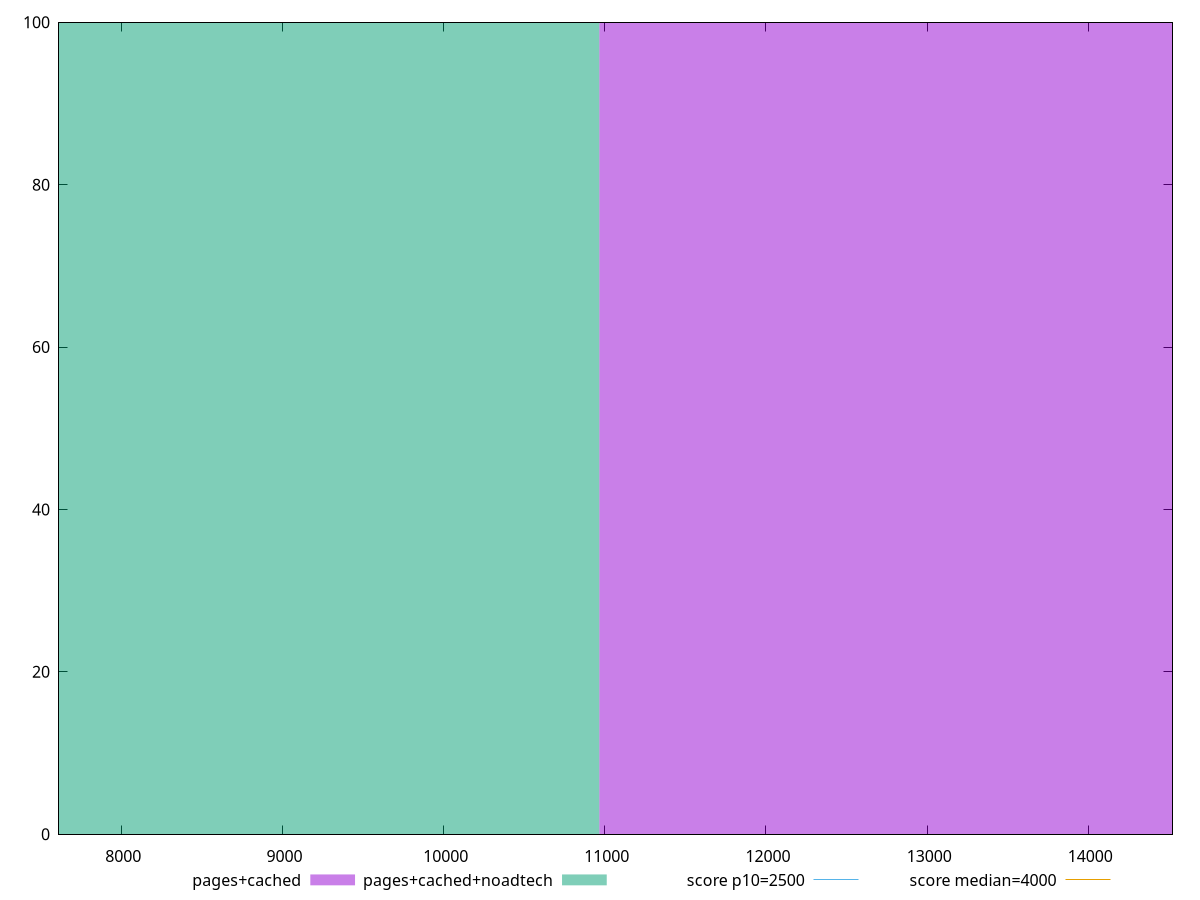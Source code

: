 reset

$pagesCached <<EOF
14620.673259181905 100
EOF

$pagesCachedNoadtech <<EOF
7310.336629590953 100
EOF

set key outside below
set boxwidth 7310.336629590953
set xrange [7613.0380000000005:14522.558000000005]
set yrange [0:100]
set trange [0:100]
set style fill transparent solid 0.5 noborder

set parametric
set terminal svg size 640, 500 enhanced background rgb 'white'
set output "report_00019_2021-02-10T18-14-37.922Z//largest-contentful-paint/comparison/histogram/1_vs_2.svg"

plot $pagesCached title "pages+cached" with boxes, \
     $pagesCachedNoadtech title "pages+cached+noadtech" with boxes, \
     2500,t title "score p10=2500", \
     4000,t title "score median=4000"

reset
